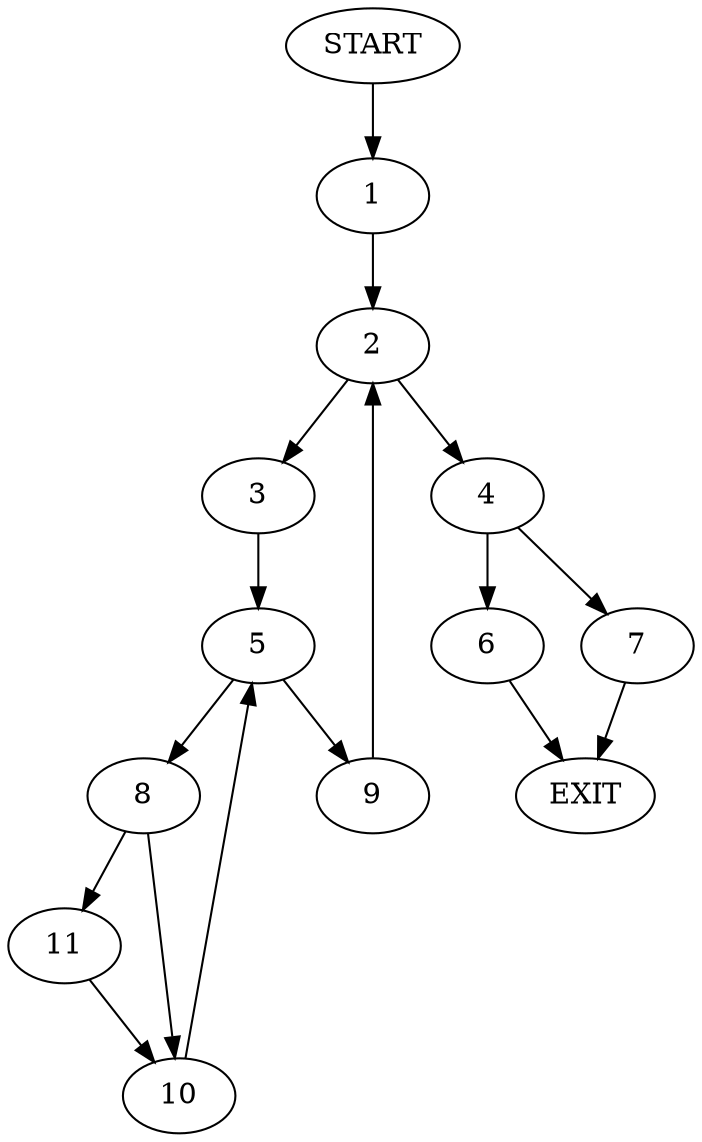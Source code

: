 digraph {
0 [label="START"]
12 [label="EXIT"]
0 -> 1
1 -> 2
2 -> 3
2 -> 4
3 -> 5
4 -> 6
4 -> 7
5 -> 8
5 -> 9
8 -> 10
8 -> 11
9 -> 2
10 -> 5
11 -> 10
7 -> 12
6 -> 12
}
